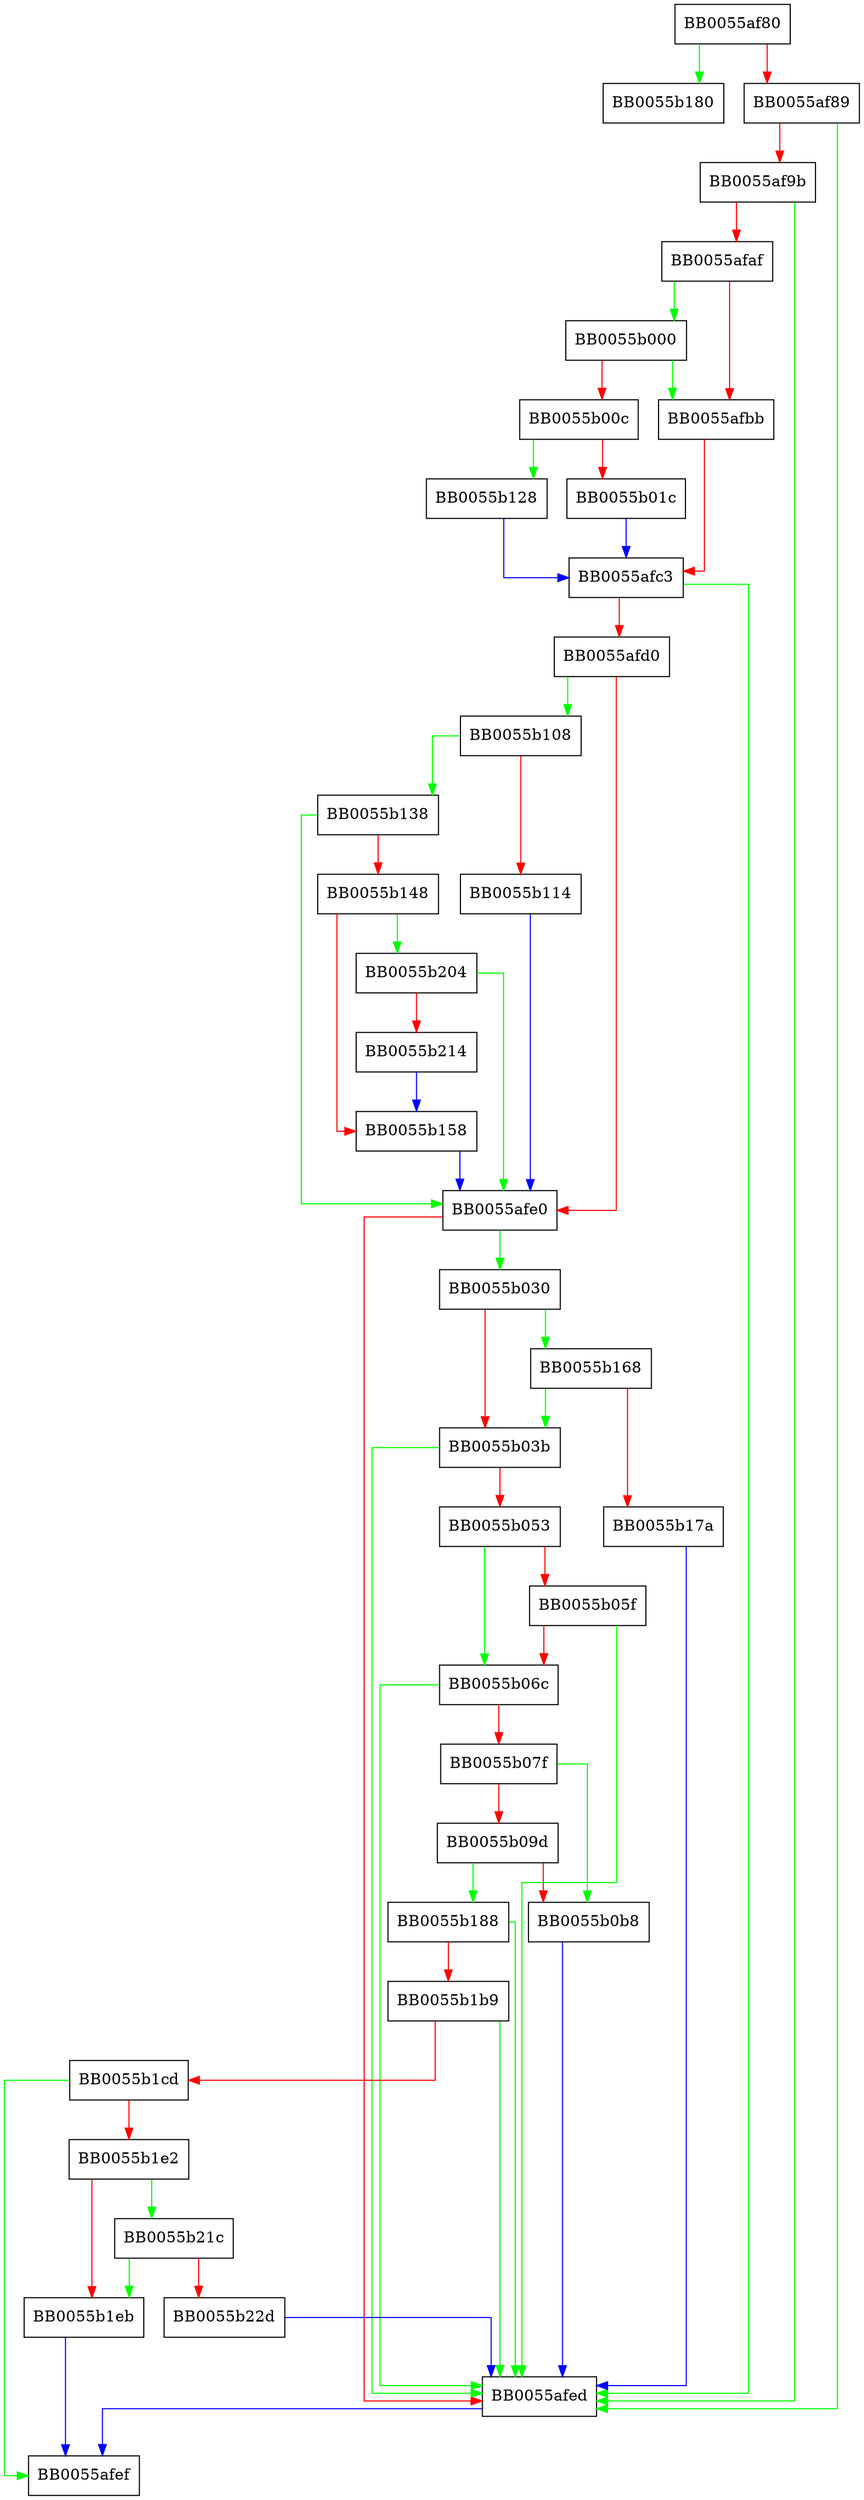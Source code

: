 digraph ossl_cmp_hdr_init {
  node [shape="box"];
  graph [splines=ortho];
  BB0055af80 -> BB0055b180 [color="green"];
  BB0055af80 -> BB0055af89 [color="red"];
  BB0055af89 -> BB0055afed [color="green"];
  BB0055af89 -> BB0055af9b [color="red"];
  BB0055af9b -> BB0055afed [color="green"];
  BB0055af9b -> BB0055afaf [color="red"];
  BB0055afaf -> BB0055b000 [color="green"];
  BB0055afaf -> BB0055afbb [color="red"];
  BB0055afbb -> BB0055afc3 [color="red"];
  BB0055afc3 -> BB0055afed [color="green"];
  BB0055afc3 -> BB0055afd0 [color="red"];
  BB0055afd0 -> BB0055b108 [color="green"];
  BB0055afd0 -> BB0055afe0 [color="red"];
  BB0055afe0 -> BB0055b030 [color="green"];
  BB0055afe0 -> BB0055afed [color="red"];
  BB0055afed -> BB0055afef [color="blue"];
  BB0055b000 -> BB0055afbb [color="green"];
  BB0055b000 -> BB0055b00c [color="red"];
  BB0055b00c -> BB0055b128 [color="green"];
  BB0055b00c -> BB0055b01c [color="red"];
  BB0055b01c -> BB0055afc3 [color="blue"];
  BB0055b030 -> BB0055b168 [color="green"];
  BB0055b030 -> BB0055b03b [color="red"];
  BB0055b03b -> BB0055afed [color="green"];
  BB0055b03b -> BB0055b053 [color="red"];
  BB0055b053 -> BB0055b06c [color="green"];
  BB0055b053 -> BB0055b05f [color="red"];
  BB0055b05f -> BB0055afed [color="green"];
  BB0055b05f -> BB0055b06c [color="red"];
  BB0055b06c -> BB0055afed [color="green"];
  BB0055b06c -> BB0055b07f [color="red"];
  BB0055b07f -> BB0055b0b8 [color="green"];
  BB0055b07f -> BB0055b09d [color="red"];
  BB0055b09d -> BB0055b188 [color="green"];
  BB0055b09d -> BB0055b0b8 [color="red"];
  BB0055b0b8 -> BB0055afed [color="blue"];
  BB0055b108 -> BB0055b138 [color="green"];
  BB0055b108 -> BB0055b114 [color="red"];
  BB0055b114 -> BB0055afe0 [color="blue"];
  BB0055b128 -> BB0055afc3 [color="blue"];
  BB0055b138 -> BB0055afe0 [color="green"];
  BB0055b138 -> BB0055b148 [color="red"];
  BB0055b148 -> BB0055b204 [color="green"];
  BB0055b148 -> BB0055b158 [color="red"];
  BB0055b158 -> BB0055afe0 [color="blue"];
  BB0055b168 -> BB0055b03b [color="green"];
  BB0055b168 -> BB0055b17a [color="red"];
  BB0055b17a -> BB0055afed [color="blue"];
  BB0055b188 -> BB0055afed [color="green"];
  BB0055b188 -> BB0055b1b9 [color="red"];
  BB0055b1b9 -> BB0055afed [color="green"];
  BB0055b1b9 -> BB0055b1cd [color="red"];
  BB0055b1cd -> BB0055afef [color="green"];
  BB0055b1cd -> BB0055b1e2 [color="red"];
  BB0055b1e2 -> BB0055b21c [color="green"];
  BB0055b1e2 -> BB0055b1eb [color="red"];
  BB0055b1eb -> BB0055afef [color="blue"];
  BB0055b204 -> BB0055afe0 [color="green"];
  BB0055b204 -> BB0055b214 [color="red"];
  BB0055b214 -> BB0055b158 [color="blue"];
  BB0055b21c -> BB0055b1eb [color="green"];
  BB0055b21c -> BB0055b22d [color="red"];
  BB0055b22d -> BB0055afed [color="blue"];
}
